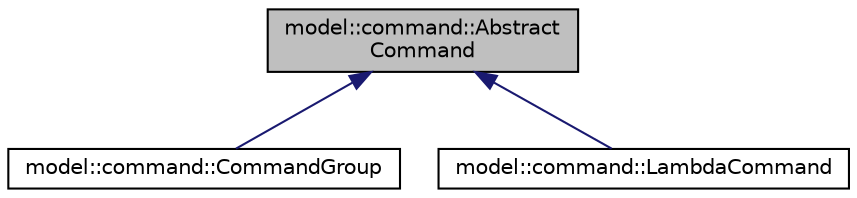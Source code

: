 digraph "model::command::AbstractCommand"
{
 // LATEX_PDF_SIZE
  edge [fontname="Helvetica",fontsize="10",labelfontname="Helvetica",labelfontsize="10"];
  node [fontname="Helvetica",fontsize="10",shape=record];
  Node1 [label="model::command::Abstract\lCommand",height=0.2,width=0.4,color="black", fillcolor="grey75", style="filled", fontcolor="black",tooltip=" "];
  Node1 -> Node2 [dir="back",color="midnightblue",fontsize="10",style="solid",fontname="Helvetica"];
  Node2 [label="model::command::CommandGroup",height=0.2,width=0.4,color="black", fillcolor="white", style="filled",URL="$classmodel_1_1command_1_1_command_group.html",tooltip=" "];
  Node1 -> Node3 [dir="back",color="midnightblue",fontsize="10",style="solid",fontname="Helvetica"];
  Node3 [label="model::command::LambdaCommand",height=0.2,width=0.4,color="black", fillcolor="white", style="filled",URL="$classmodel_1_1command_1_1_lambda_command.html",tooltip=" "];
}
